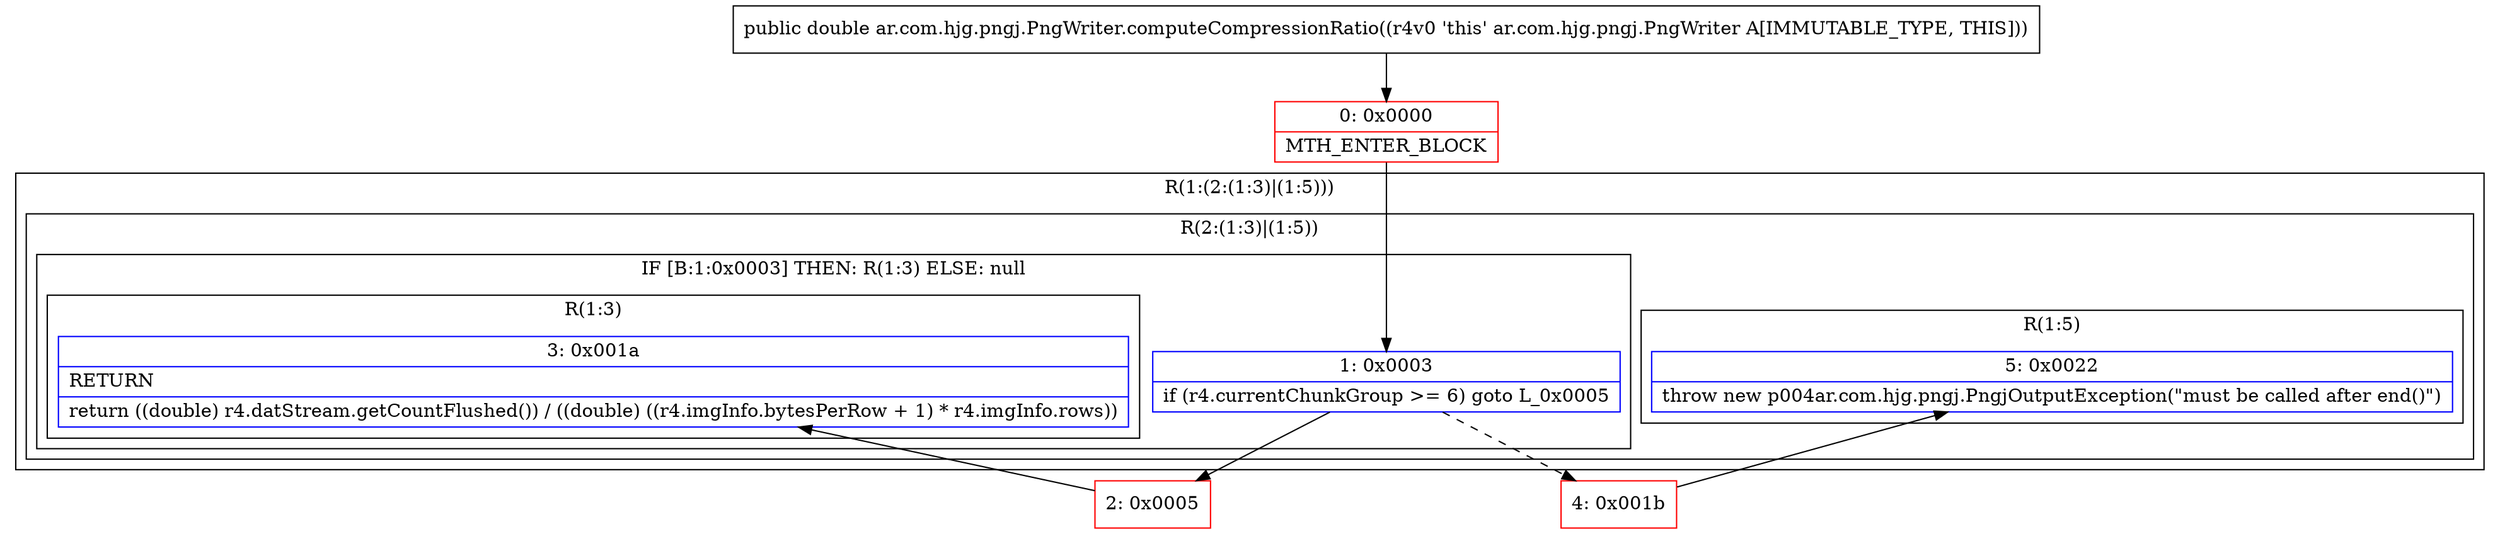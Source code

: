 digraph "CFG forar.com.hjg.pngj.PngWriter.computeCompressionRatio()D" {
subgraph cluster_Region_207609898 {
label = "R(1:(2:(1:3)|(1:5)))";
node [shape=record,color=blue];
subgraph cluster_Region_509901947 {
label = "R(2:(1:3)|(1:5))";
node [shape=record,color=blue];
subgraph cluster_IfRegion_1986078782 {
label = "IF [B:1:0x0003] THEN: R(1:3) ELSE: null";
node [shape=record,color=blue];
Node_1 [shape=record,label="{1\:\ 0x0003|if (r4.currentChunkGroup \>= 6) goto L_0x0005\l}"];
subgraph cluster_Region_2061513803 {
label = "R(1:3)";
node [shape=record,color=blue];
Node_3 [shape=record,label="{3\:\ 0x001a|RETURN\l|return ((double) r4.datStream.getCountFlushed()) \/ ((double) ((r4.imgInfo.bytesPerRow + 1) * r4.imgInfo.rows))\l}"];
}
}
subgraph cluster_Region_156095885 {
label = "R(1:5)";
node [shape=record,color=blue];
Node_5 [shape=record,label="{5\:\ 0x0022|throw new p004ar.com.hjg.pngj.PngjOutputException(\"must be called after end()\")\l}"];
}
}
}
Node_0 [shape=record,color=red,label="{0\:\ 0x0000|MTH_ENTER_BLOCK\l}"];
Node_2 [shape=record,color=red,label="{2\:\ 0x0005}"];
Node_4 [shape=record,color=red,label="{4\:\ 0x001b}"];
MethodNode[shape=record,label="{public double ar.com.hjg.pngj.PngWriter.computeCompressionRatio((r4v0 'this' ar.com.hjg.pngj.PngWriter A[IMMUTABLE_TYPE, THIS])) }"];
MethodNode -> Node_0;
Node_1 -> Node_2;
Node_1 -> Node_4[style=dashed];
Node_0 -> Node_1;
Node_2 -> Node_3;
Node_4 -> Node_5;
}

